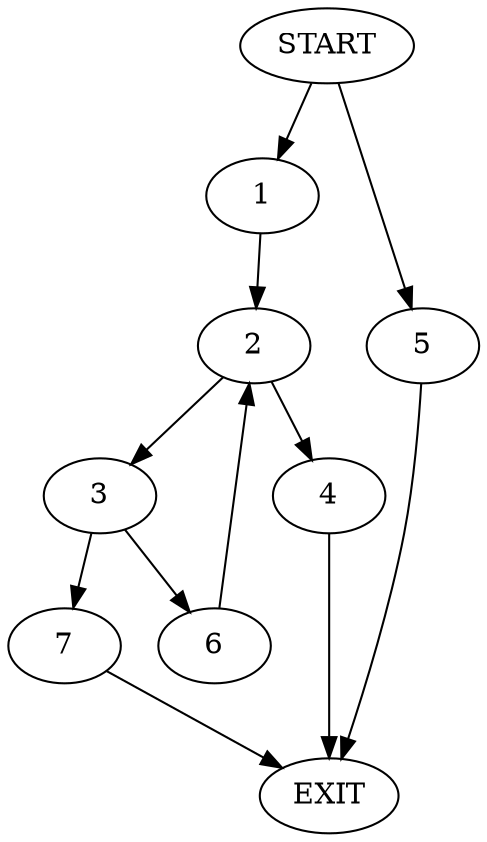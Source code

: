digraph {
0 [label="START"]
8 [label="EXIT"]
0 -> 1
1 -> 2
2 -> 3
2 -> 4
0 -> 5
5 -> 8
3 -> 6
3 -> 7
4 -> 8
7 -> 8
6 -> 2
}
